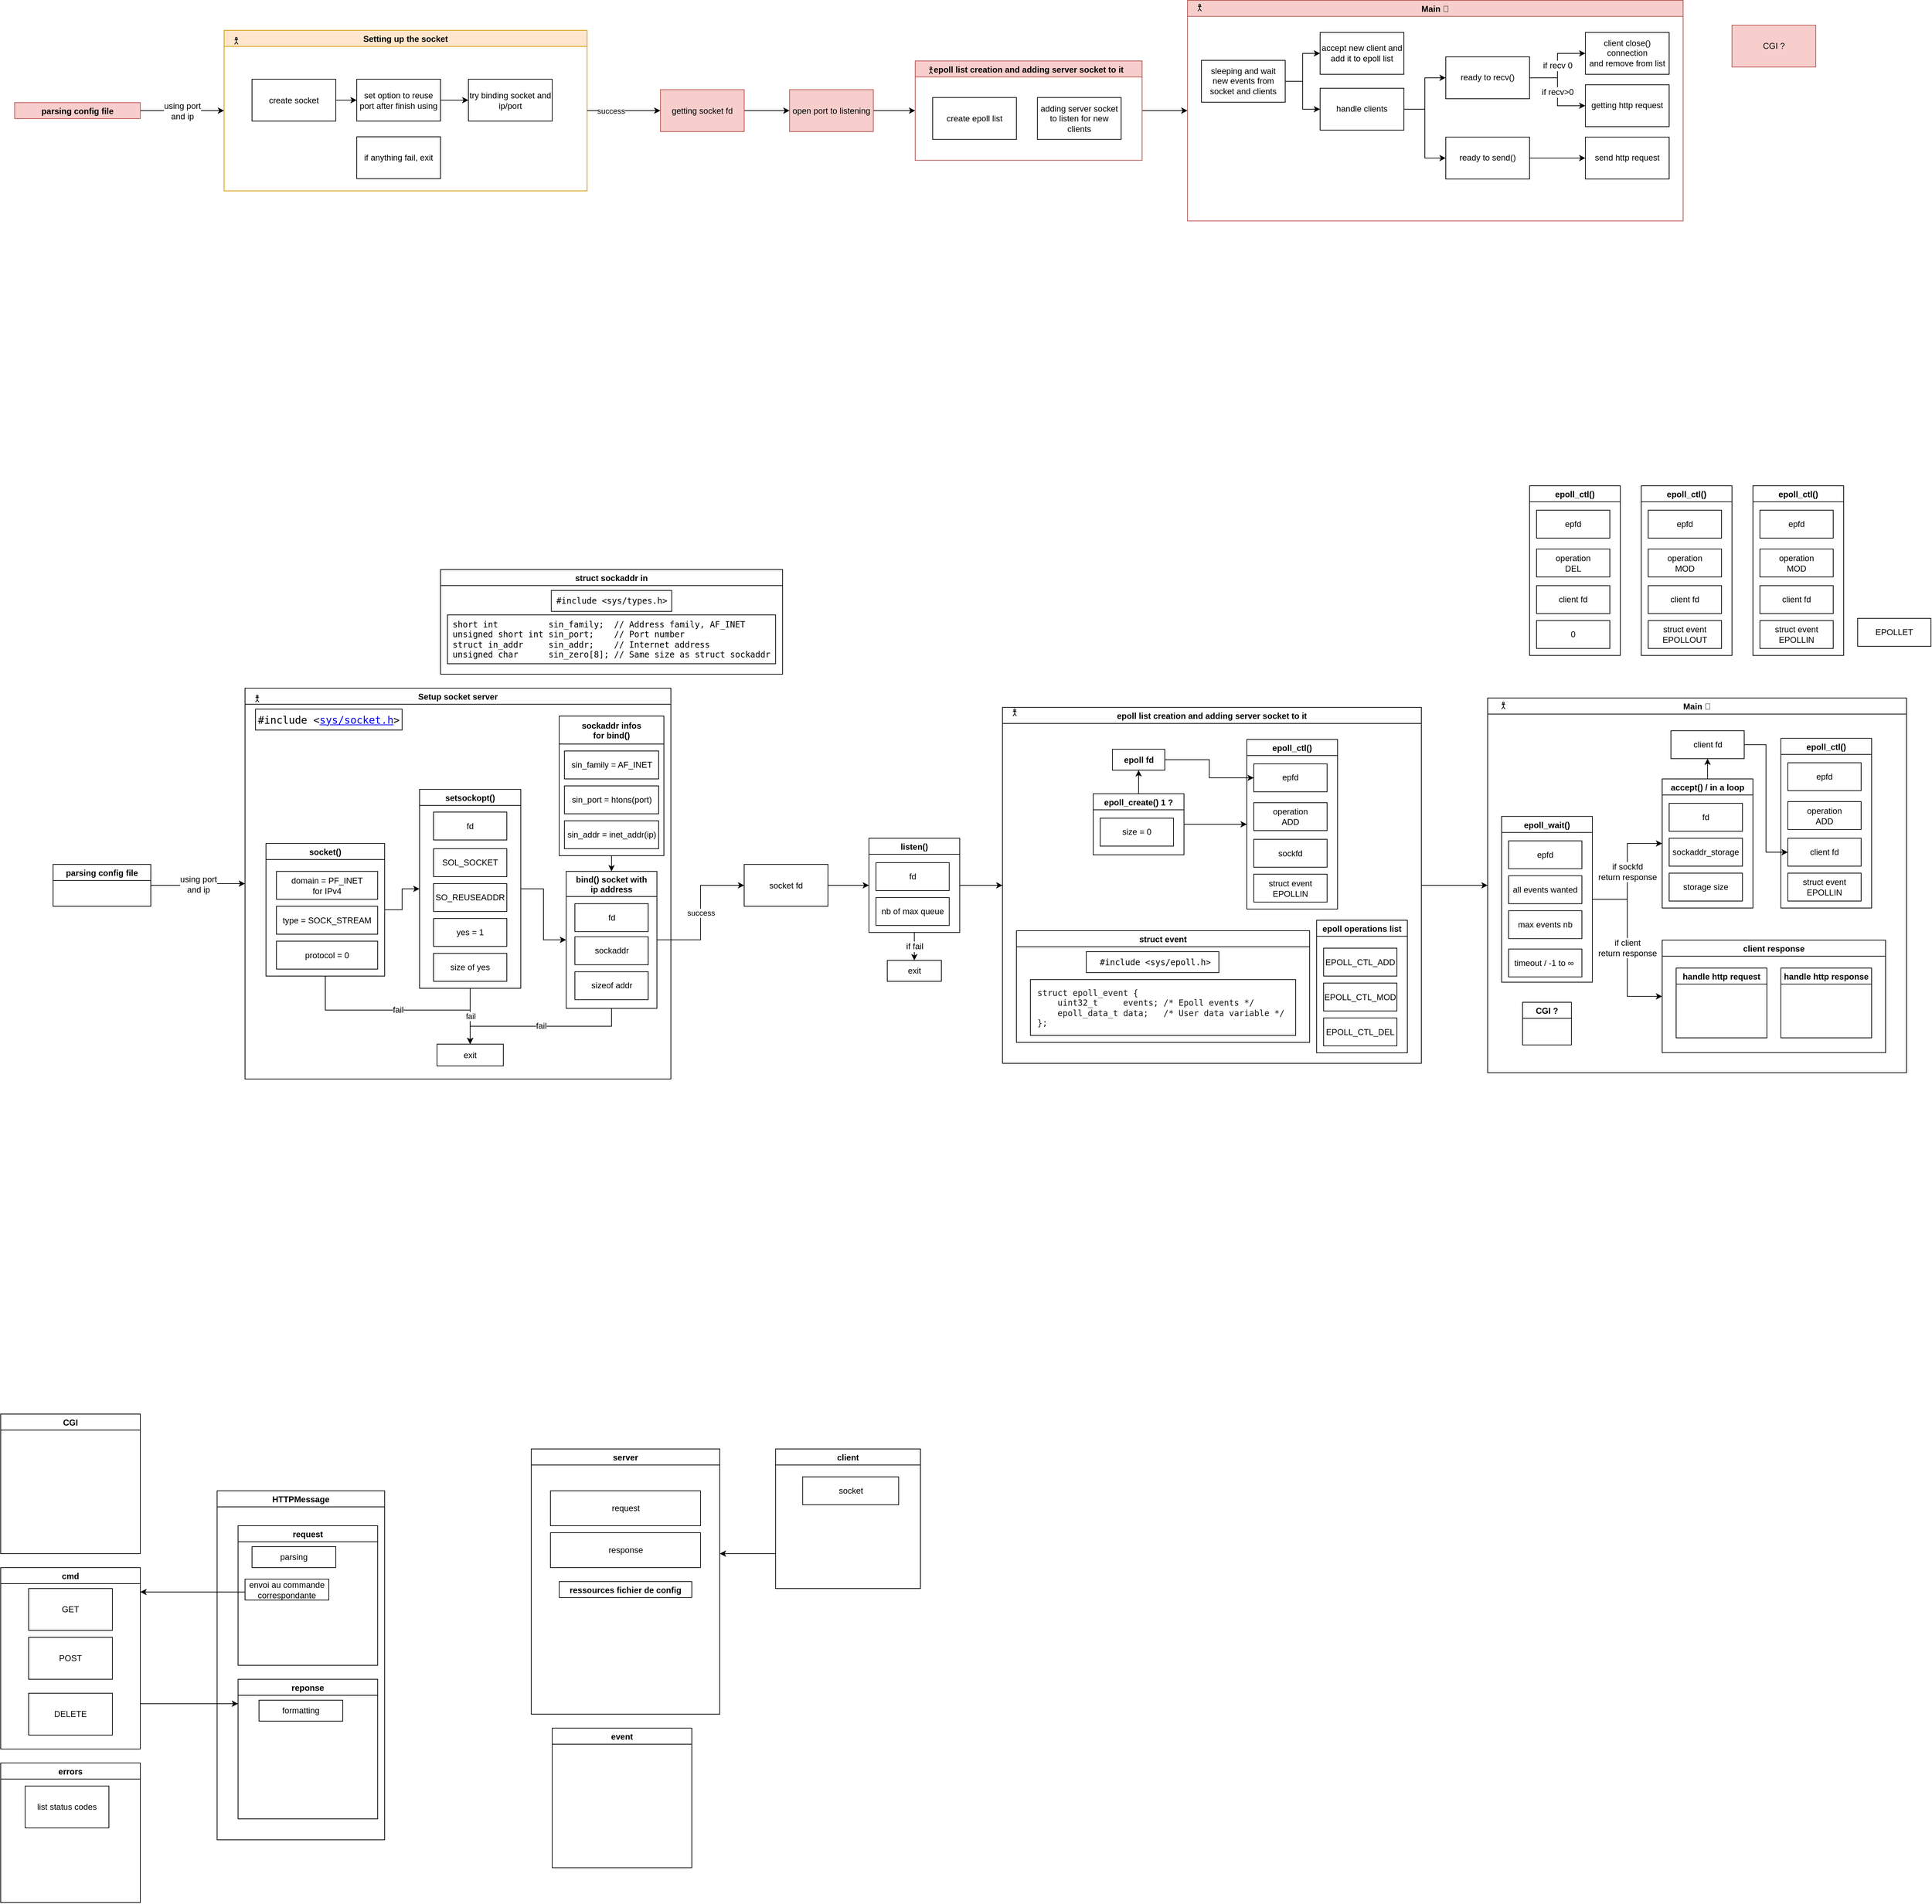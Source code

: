 <mxfile version="18.0.2" type="device"><diagram id="STx37Zjw8qyAzk-qV_vX" name="Page-1"><mxGraphModel dx="2912" dy="3346" grid="1" gridSize="10" guides="1" tooltips="1" connect="1" arrows="1" fold="1" page="1" pageScale="1" pageWidth="850" pageHeight="1100" math="0" shadow="0"><root><mxCell id="0"/><mxCell id="1" parent="0"/><mxCell id="xPyJkipvN4jEaGFvWJgq-1" value="server" style="swimlane;" parent="1" vertex="1"><mxGeometry y="-20" width="270" height="380" as="geometry"/></mxCell><mxCell id="xPyJkipvN4jEaGFvWJgq-4" value="request" style="rounded=0;whiteSpace=wrap;html=1;" parent="xPyJkipvN4jEaGFvWJgq-1" vertex="1"><mxGeometry x="27.5" y="60" width="215" height="50" as="geometry"/></mxCell><mxCell id="xPyJkipvN4jEaGFvWJgq-5" value="response" style="rounded=0;whiteSpace=wrap;html=1;" parent="xPyJkipvN4jEaGFvWJgq-1" vertex="1"><mxGeometry x="27.5" y="120" width="215" height="50" as="geometry"/></mxCell><mxCell id="xPyJkipvN4jEaGFvWJgq-18" value="ressources fichier de config" style="swimlane;" parent="xPyJkipvN4jEaGFvWJgq-1" vertex="1" collapsed="1"><mxGeometry x="40" y="190" width="190" height="23" as="geometry"><mxRectangle x="-230" y="640" width="200" height="200" as="alternateBounds"/></mxGeometry></mxCell><mxCell id="xPyJkipvN4jEaGFvWJgq-6" value="CGI" style="swimlane;" parent="1" vertex="1"><mxGeometry x="-760" y="-70" width="200" height="200" as="geometry"/></mxCell><mxCell id="xPyJkipvN4jEaGFvWJgq-7" value="event" style="swimlane;" parent="1" vertex="1"><mxGeometry x="30" y="380" width="200" height="200" as="geometry"/></mxCell><mxCell id="yT_IgsEZRaOhdsvqNlw--4" style="edgeStyle=orthogonalEdgeStyle;rounded=0;orthogonalLoop=1;jettySize=auto;html=1;exitX=0;exitY=0.75;exitDx=0;exitDy=0;" parent="1" source="xPyJkipvN4jEaGFvWJgq-8" edge="1"><mxGeometry relative="1" as="geometry"><mxPoint x="270" y="130" as="targetPoint"/></mxGeometry></mxCell><mxCell id="xPyJkipvN4jEaGFvWJgq-8" value="client" style="swimlane;" parent="1" vertex="1"><mxGeometry x="350" y="-20" width="207.5" height="200" as="geometry"/></mxCell><mxCell id="xPyJkipvN4jEaGFvWJgq-2" value="socket" style="rounded=0;whiteSpace=wrap;html=1;" parent="xPyJkipvN4jEaGFvWJgq-8" vertex="1"><mxGeometry x="38.75" y="40" width="137.5" height="40" as="geometry"/></mxCell><mxCell id="xPyJkipvN4jEaGFvWJgq-9" value="errors" style="swimlane;" parent="1" vertex="1"><mxGeometry x="-760" y="430" width="200" height="200" as="geometry"/></mxCell><mxCell id="xPyJkipvN4jEaGFvWJgq-30" value="list status codes" style="rounded=0;whiteSpace=wrap;html=1;" parent="xPyJkipvN4jEaGFvWJgq-9" vertex="1"><mxGeometry x="35" y="33" width="120" height="60" as="geometry"/></mxCell><mxCell id="yT_IgsEZRaOhdsvqNlw--6" style="edgeStyle=orthogonalEdgeStyle;rounded=0;orthogonalLoop=1;jettySize=auto;html=1;exitX=1;exitY=0.75;exitDx=0;exitDy=0;" parent="1" source="xPyJkipvN4jEaGFvWJgq-10" edge="1"><mxGeometry relative="1" as="geometry"><mxPoint x="-420" y="345" as="targetPoint"/></mxGeometry></mxCell><mxCell id="xPyJkipvN4jEaGFvWJgq-10" value="cmd" style="swimlane;" parent="1" vertex="1"><mxGeometry x="-760" y="150" width="200" height="260" as="geometry"/></mxCell><mxCell id="xPyJkipvN4jEaGFvWJgq-11" value="GET" style="rounded=0;whiteSpace=wrap;html=1;" parent="xPyJkipvN4jEaGFvWJgq-10" vertex="1"><mxGeometry x="40" y="30" width="120" height="60" as="geometry"/></mxCell><mxCell id="xPyJkipvN4jEaGFvWJgq-12" value="POST" style="rounded=0;whiteSpace=wrap;html=1;" parent="xPyJkipvN4jEaGFvWJgq-10" vertex="1"><mxGeometry x="40" y="100" width="120" height="60" as="geometry"/></mxCell><mxCell id="xPyJkipvN4jEaGFvWJgq-13" value="DELETE" style="rounded=0;whiteSpace=wrap;html=1;" parent="xPyJkipvN4jEaGFvWJgq-10" vertex="1"><mxGeometry x="40" y="180" width="120" height="60" as="geometry"/></mxCell><mxCell id="xPyJkipvN4jEaGFvWJgq-14" value="request" style="swimlane;" parent="1" vertex="1"><mxGeometry x="-420" y="90" width="200" height="200" as="geometry"><mxRectangle x="-390" y="160" width="80" height="23" as="alternateBounds"/></mxGeometry></mxCell><mxCell id="xPyJkipvN4jEaGFvWJgq-19" value="parsing" style="rounded=0;whiteSpace=wrap;html=1;" parent="xPyJkipvN4jEaGFvWJgq-14" vertex="1"><mxGeometry x="20" y="30" width="120" height="30" as="geometry"/></mxCell><mxCell id="xPyJkipvN4jEaGFvWJgq-20" value="reponse" style="swimlane;" parent="1" vertex="1"><mxGeometry x="-420" y="310" width="200" height="200" as="geometry"/></mxCell><mxCell id="xPyJkipvN4jEaGFvWJgq-21" value="formatting" style="rounded=0;whiteSpace=wrap;html=1;" parent="xPyJkipvN4jEaGFvWJgq-20" vertex="1"><mxGeometry x="30" y="30" width="120" height="30" as="geometry"/></mxCell><mxCell id="yT_IgsEZRaOhdsvqNlw--3" value="HTTPMessage" style="swimlane;" parent="1" vertex="1"><mxGeometry x="-450" y="40" width="240" height="500" as="geometry"/></mxCell><mxCell id="yT_IgsEZRaOhdsvqNlw--1" value="envoi au commande correspondante" style="rounded=0;whiteSpace=wrap;html=1;" parent="yT_IgsEZRaOhdsvqNlw--3" vertex="1"><mxGeometry x="40" y="126.5" width="120" height="30" as="geometry"/></mxCell><mxCell id="yT_IgsEZRaOhdsvqNlw--5" style="edgeStyle=orthogonalEdgeStyle;rounded=0;orthogonalLoop=1;jettySize=auto;html=1;exitX=0;exitY=0.5;exitDx=0;exitDy=0;" parent="1" source="yT_IgsEZRaOhdsvqNlw--1" edge="1"><mxGeometry relative="1" as="geometry"><mxPoint x="-560" y="185" as="targetPoint"/><Array as="points"><mxPoint x="-520" y="185"/><mxPoint x="-520" y="185"/></Array></mxGeometry></mxCell><mxCell id="IRyMb6q3slqYh_8cqwGk-64" value="Setup socket server" style="swimlane;fontFamily=Helvetica;fontColor=#030303;startSize=23;" parent="1" vertex="1"><mxGeometry x="-410" y="-1110" width="610" height="560" as="geometry"/></mxCell><mxCell id="IRyMb6q3slqYh_8cqwGk-79" value="&lt;p style=&quot;line-height: 0;&quot;&gt;&lt;br&gt;&lt;/p&gt;" style="shape=umlActor;verticalLabelPosition=bottom;verticalAlign=top;html=1;outlineConnect=0;" parent="IRyMb6q3slqYh_8cqwGk-64" vertex="1"><mxGeometry x="15" y="10" width="5" height="10" as="geometry"/></mxCell><mxCell id="IRyMb6q3slqYh_8cqwGk-94" value="&lt;span style=&quot;color: rgb(0, 0, 0); font-family: monospace; font-size: 14.667px; font-style: normal; font-variant-ligatures: normal; font-variant-caps: normal; font-weight: 400; letter-spacing: normal; orphans: 2; text-align: start; text-indent: 0px; text-transform: none; widows: 2; word-spacing: 0px; -webkit-text-stroke-width: 0px; background-color: rgb(255, 255, 255); text-decoration-thickness: initial; text-decoration-style: initial; text-decoration-color: initial; float: none; display: inline !important;&quot;&gt;#include &amp;lt;&lt;/span&gt;&lt;a style=&quot;color: rgb(0, 0, 255); font-family: monospace; font-size: 14.667px; font-style: normal; font-variant-ligatures: normal; font-variant-caps: normal; font-weight: 400; letter-spacing: normal; orphans: 2; text-align: start; text-indent: 0px; text-transform: none; widows: 2; word-spacing: 0px; -webkit-text-stroke-width: 0px; background-color: rgb(255, 255, 255);&quot; href=&quot;https://pubs.opengroup.org/onlinepubs/009604499/basedefs/sys/socket.h.html&quot;&gt;sys/socket.h&lt;/a&gt;&lt;span style=&quot;color: rgb(0, 0, 0); font-family: monospace; font-size: 14.667px; font-style: normal; font-variant-ligatures: normal; font-variant-caps: normal; font-weight: 400; letter-spacing: normal; orphans: 2; text-align: start; text-indent: 0px; text-transform: none; widows: 2; word-spacing: 0px; -webkit-text-stroke-width: 0px; background-color: rgb(255, 255, 255); text-decoration-thickness: initial; text-decoration-style: initial; text-decoration-color: initial; float: none; display: inline !important;&quot;&gt;&amp;gt;&lt;/span&gt;&lt;br style=&quot;color: rgb(0, 0, 0); font-family: monospace; font-size: 14.667px; font-style: normal; font-variant-ligatures: normal; font-variant-caps: normal; font-weight: 400; letter-spacing: normal; orphans: 2; text-align: start; text-indent: 0px; text-transform: none; widows: 2; word-spacing: 0px; -webkit-text-stroke-width: 0px; background-color: rgb(255, 255, 255); text-decoration-thickness: initial; text-decoration-style: initial; text-decoration-color: initial;&quot;&gt;" style="rounded=0;whiteSpace=wrap;html=1;fontFamily=Helvetica;fontColor=#030303;" parent="IRyMb6q3slqYh_8cqwGk-64" vertex="1"><mxGeometry x="15" y="30" width="210" height="30" as="geometry"/></mxCell><mxCell id="hC51WTXyeGoob7mW-fna-15" style="edgeStyle=orthogonalEdgeStyle;rounded=0;orthogonalLoop=1;jettySize=auto;html=1;entryX=0;entryY=0.5;entryDx=0;entryDy=0;" edge="1" parent="IRyMb6q3slqYh_8cqwGk-64" source="IRyMb6q3slqYh_8cqwGk-101" target="IRyMb6q3slqYh_8cqwGk-99"><mxGeometry relative="1" as="geometry"/></mxCell><mxCell id="IRyMb6q3slqYh_8cqwGk-101" value="setsockopt()" style="swimlane;fontFamily=Helvetica;fontColor=#030303;startSize=23;" parent="IRyMb6q3slqYh_8cqwGk-64" vertex="1"><mxGeometry x="250" y="145" width="145" height="285" as="geometry"><mxRectangle x="475" y="165" width="100" height="23" as="alternateBounds"/></mxGeometry></mxCell><mxCell id="IRyMb6q3slqYh_8cqwGk-118" value="fd" style="rounded=0;whiteSpace=wrap;html=1;" parent="IRyMb6q3slqYh_8cqwGk-101" vertex="1"><mxGeometry x="20" y="32.5" width="105" height="40" as="geometry"/></mxCell><mxCell id="IRyMb6q3slqYh_8cqwGk-120" value="&lt;span style=&quot;font-family: verdana, helvetica, arial, sans-serif; text-align: start; background-color: rgb(255, 255, 255);&quot;&gt;&lt;font color=&quot;#030303&quot; style=&quot;font-size: 12px;&quot;&gt;SOL_SOCKET&lt;/font&gt;&lt;/span&gt;" style="rounded=0;whiteSpace=wrap;html=1;" parent="IRyMb6q3slqYh_8cqwGk-101" vertex="1"><mxGeometry x="20" y="85" width="105" height="40" as="geometry"/></mxCell><mxCell id="IRyMb6q3slqYh_8cqwGk-121" value="&lt;span style=&quot;font-family: verdana, helvetica, arial, sans-serif; text-align: start; background-color: rgb(255, 255, 255);&quot;&gt;&lt;font color=&quot;#030303&quot; style=&quot;font-size: 12px;&quot;&gt;SO_REUSEADDR&lt;/font&gt;&lt;/span&gt;" style="rounded=0;whiteSpace=wrap;html=1;" parent="IRyMb6q3slqYh_8cqwGk-101" vertex="1"><mxGeometry x="20" y="135" width="105" height="40" as="geometry"/></mxCell><mxCell id="IRyMb6q3slqYh_8cqwGk-122" value="&lt;span style=&quot;font-family: verdana, helvetica, arial, sans-serif; text-align: start; background-color: rgb(255, 255, 255);&quot;&gt;&lt;font color=&quot;#030303&quot; style=&quot;font-size: 12px;&quot;&gt;yes = 1&lt;/font&gt;&lt;/span&gt;" style="rounded=0;whiteSpace=wrap;html=1;" parent="IRyMb6q3slqYh_8cqwGk-101" vertex="1"><mxGeometry x="20" y="185" width="105" height="40" as="geometry"/></mxCell><mxCell id="IRyMb6q3slqYh_8cqwGk-123" value="&lt;span style=&quot;font-family: verdana, helvetica, arial, sans-serif; text-align: start; background-color: rgb(255, 255, 255);&quot;&gt;&lt;font color=&quot;#030303&quot; style=&quot;font-size: 12px;&quot;&gt;size of yes&lt;/font&gt;&lt;/span&gt;" style="rounded=0;whiteSpace=wrap;html=1;" parent="IRyMb6q3slqYh_8cqwGk-101" vertex="1"><mxGeometry x="20" y="235" width="105" height="40" as="geometry"/></mxCell><mxCell id="IRyMb6q3slqYh_8cqwGk-99" value="bind() socket with&#10;ip address" style="swimlane;fontFamily=Helvetica;fontColor=#030303;startSize=36;" parent="IRyMb6q3slqYh_8cqwGk-64" vertex="1"><mxGeometry x="460" y="262.5" width="130" height="196.25" as="geometry"/></mxCell><mxCell id="IRyMb6q3slqYh_8cqwGk-124" value="fd" style="rounded=0;whiteSpace=wrap;html=1;" parent="IRyMb6q3slqYh_8cqwGk-99" vertex="1"><mxGeometry x="12.5" y="46.25" width="105" height="40" as="geometry"/></mxCell><mxCell id="IRyMb6q3slqYh_8cqwGk-126" value="sizeof addr" style="rounded=0;whiteSpace=wrap;html=1;" parent="IRyMb6q3slqYh_8cqwGk-99" vertex="1"><mxGeometry x="12.5" y="143.75" width="105" height="40" as="geometry"/></mxCell><mxCell id="IRyMb6q3slqYh_8cqwGk-125" value="sockaddr" style="rounded=0;whiteSpace=wrap;html=1;" parent="IRyMb6q3slqYh_8cqwGk-99" vertex="1"><mxGeometry x="12.5" y="93.75" width="105" height="40" as="geometry"/></mxCell><mxCell id="IRyMb6q3slqYh_8cqwGk-136" value="fail" style="edgeStyle=orthogonalEdgeStyle;rounded=0;orthogonalLoop=1;jettySize=auto;html=1;fontFamily=Helvetica;fontSize=12;fontColor=#030303;endArrow=classic;endFill=1;exitX=0.5;exitY=1;exitDx=0;exitDy=0;entryX=0.5;entryY=0;entryDx=0;entryDy=0;" parent="IRyMb6q3slqYh_8cqwGk-64" source="IRyMb6q3slqYh_8cqwGk-99" target="hC51WTXyeGoob7mW-fna-294" edge="1"><mxGeometry relative="1" as="geometry"><mxPoint x="525" y="536.25" as="targetPoint"/></mxGeometry></mxCell><mxCell id="hC51WTXyeGoob7mW-fna-3" style="edgeStyle=orthogonalEdgeStyle;rounded=0;orthogonalLoop=1;jettySize=auto;html=1;entryX=0;entryY=0.5;entryDx=0;entryDy=0;" edge="1" parent="IRyMb6q3slqYh_8cqwGk-64" source="IRyMb6q3slqYh_8cqwGk-81" target="IRyMb6q3slqYh_8cqwGk-101"><mxGeometry relative="1" as="geometry"/></mxCell><mxCell id="hC51WTXyeGoob7mW-fna-295" value="fail" style="edgeStyle=orthogonalEdgeStyle;rounded=0;orthogonalLoop=1;jettySize=auto;html=1;entryX=0.5;entryY=0;entryDx=0;entryDy=0;fontSize=12;fontColor=#000000;exitX=0.5;exitY=1;exitDx=0;exitDy=0;" edge="1" parent="IRyMb6q3slqYh_8cqwGk-64" source="IRyMb6q3slqYh_8cqwGk-81" target="hC51WTXyeGoob7mW-fna-294"><mxGeometry relative="1" as="geometry"/></mxCell><mxCell id="IRyMb6q3slqYh_8cqwGk-81" value="socket()" style="swimlane;fontFamily=Helvetica;fontColor=#030303;" parent="IRyMb6q3slqYh_8cqwGk-64" vertex="1"><mxGeometry x="30" y="222.5" width="170" height="190" as="geometry"/></mxCell><mxCell id="IRyMb6q3slqYh_8cqwGk-83" style="edgeStyle=orthogonalEdgeStyle;rounded=0;orthogonalLoop=1;jettySize=auto;html=1;exitX=0.5;exitY=1;exitDx=0;exitDy=0;fontFamily=Helvetica;fontColor=#030303;endArrow=classic;endFill=1;" parent="IRyMb6q3slqYh_8cqwGk-81" edge="1"><mxGeometry relative="1" as="geometry"><mxPoint x="75" y="70" as="sourcePoint"/><mxPoint x="75" y="70" as="targetPoint"/></mxGeometry></mxCell><mxCell id="IRyMb6q3slqYh_8cqwGk-84" value="domain = PF_INET&lt;br&gt;for IPv4" style="rounded=0;whiteSpace=wrap;html=1;" parent="IRyMb6q3slqYh_8cqwGk-81" vertex="1"><mxGeometry x="15" y="40" width="145" height="40" as="geometry"/></mxCell><mxCell id="IRyMb6q3slqYh_8cqwGk-85" value="type = SOCK_STREAM" style="rounded=0;whiteSpace=wrap;html=1;" parent="IRyMb6q3slqYh_8cqwGk-81" vertex="1"><mxGeometry x="15" y="90" width="145" height="40" as="geometry"/></mxCell><mxCell id="IRyMb6q3slqYh_8cqwGk-87" value="protocol = 0" style="rounded=0;whiteSpace=wrap;html=1;" parent="IRyMb6q3slqYh_8cqwGk-81" vertex="1"><mxGeometry x="15" y="140" width="145" height="40" as="geometry"/></mxCell><mxCell id="hC51WTXyeGoob7mW-fna-17" value="fail" style="edgeStyle=orthogonalEdgeStyle;rounded=0;orthogonalLoop=1;jettySize=auto;html=1;exitX=0.5;exitY=1;exitDx=0;exitDy=0;entryX=0.5;entryY=0;entryDx=0;entryDy=0;" edge="1" parent="IRyMb6q3slqYh_8cqwGk-64" source="IRyMb6q3slqYh_8cqwGk-101" target="hC51WTXyeGoob7mW-fna-294"><mxGeometry relative="1" as="geometry"><mxPoint x="315" y="435" as="sourcePoint"/><mxPoint x="315.018" y="455" as="targetPoint"/></mxGeometry></mxCell><mxCell id="hC51WTXyeGoob7mW-fna-293" style="edgeStyle=orthogonalEdgeStyle;rounded=0;orthogonalLoop=1;jettySize=auto;html=1;entryX=0.5;entryY=0;entryDx=0;entryDy=0;fontSize=12;fontColor=#000000;" edge="1" parent="IRyMb6q3slqYh_8cqwGk-64" source="IRyMb6q3slqYh_8cqwGk-2" target="IRyMb6q3slqYh_8cqwGk-99"><mxGeometry relative="1" as="geometry"/></mxCell><mxCell id="IRyMb6q3slqYh_8cqwGk-2" value="sockaddr infos&#10;for bind()" style="swimlane;startSize=40;" parent="IRyMb6q3slqYh_8cqwGk-64" vertex="1"><mxGeometry x="450" y="40" width="150" height="200" as="geometry"><mxRectangle x="-640" y="-900" width="180" height="23" as="alternateBounds"/></mxGeometry></mxCell><mxCell id="hC51WTXyeGoob7mW-fna-285" value="sin_family = AF_INET" style="rounded=0;whiteSpace=wrap;html=1;" vertex="1" parent="IRyMb6q3slqYh_8cqwGk-2"><mxGeometry x="7.5" y="50" width="135" height="40" as="geometry"/></mxCell><mxCell id="hC51WTXyeGoob7mW-fna-287" value="sin_addr = inet_addr(ip)" style="rounded=0;whiteSpace=wrap;html=1;" vertex="1" parent="IRyMb6q3slqYh_8cqwGk-2"><mxGeometry x="7.5" y="150" width="135" height="40" as="geometry"/></mxCell><mxCell id="hC51WTXyeGoob7mW-fna-286" value="sin_port = htons(port)" style="rounded=0;whiteSpace=wrap;html=1;" vertex="1" parent="IRyMb6q3slqYh_8cqwGk-2"><mxGeometry x="7.5" y="100" width="135" height="40" as="geometry"/></mxCell><mxCell id="hC51WTXyeGoob7mW-fna-294" value="&lt;span style=&quot;font-weight: normal;&quot;&gt;exit&lt;/span&gt;" style="whiteSpace=wrap;html=1;fontColor=#030303;fontStyle=1;startSize=23;" vertex="1" parent="IRyMb6q3slqYh_8cqwGk-64"><mxGeometry x="275" y="510" width="95" height="31.25" as="geometry"/></mxCell><mxCell id="IRyMb6q3slqYh_8cqwGk-141" value="struct sockaddr in" style="swimlane;fontFamily=Helvetica;fontSize=12;fontColor=#030303;startSize=23;" parent="1" vertex="1"><mxGeometry x="-130" y="-1280" width="490" height="150" as="geometry"/></mxCell><mxCell id="IRyMb6q3slqYh_8cqwGk-144" value="&lt;pre style=&quot;text-align: start; overflow-wrap: break-word;&quot;&gt;&lt;font color=&quot;#000000&quot;&gt;short int          sin_family;  // Address family, AF_INET&lt;br/&gt;unsigned short int sin_port;    // Port number&lt;br/&gt;struct in_addr     sin_addr;    // Internet address&lt;br/&gt;unsigned char      sin_zero[8]; // Same size as struct sockaddr&lt;br&gt;&lt;/font&gt;&lt;/pre&gt;" style="rounded=0;whiteSpace=wrap;html=1;fontFamily=Helvetica;fontSize=12;fontColor=#030303;" parent="IRyMb6q3slqYh_8cqwGk-141" vertex="1"><mxGeometry x="10" y="65" width="470" height="70" as="geometry"/></mxCell><mxCell id="IRyMb6q3slqYh_8cqwGk-145" value="&lt;pre style=&quot;text-align: start;&quot;&gt;&lt;pre style=&quot;margin-top: 0px; margin-bottom: calc(var(--s-prose-spacing) + 0.4em); padding: var(--su12); border: 0px; font-variant-numeric: inherit; font-variant-east-asian: inherit; font-stretch: inherit; line-height: var(--lh-md); font-family: var(--ff-mono); font-size: var(--fs-body1); vertical-align: baseline; box-sizing: inherit; width: auto; max-height: 600px; overflow: auto; background-color: var(--highlight-bg); border-radius: var(--br-md); overflow-wrap: normal;&quot; class=&quot;lang-c s-code-block&quot;&gt;&lt;code style=&quot;margin: 0px; padding: 0px; border: 0px; font-style: inherit; font-variant: inherit; font-weight: inherit; font-stretch: inherit; line-height: inherit; font-family: inherit; font-size: var(--fs-body1); vertical-align: baseline; box-sizing: inherit; background-color: transparent;&quot; class=&quot;hljs language-c&quot;&gt;&lt;span style=&quot;margin: 0px; padding: 0px; border: 0px; font-style: inherit; font-variant: inherit; font-weight: inherit; font-stretch: inherit; line-height: inherit; font-family: inherit; vertical-align: baseline; box-sizing: inherit;&quot; class=&quot;hljs-meta&quot;&gt;&lt;font style=&quot;font-size: 12px;&quot; color=&quot;#000000&quot;&gt;#&lt;span style=&quot;margin: 0px; padding: 0px; border: 0px; font-style: inherit; font-variant: inherit; font-weight: inherit; font-stretch: inherit; line-height: inherit; font-family: inherit; vertical-align: baseline; box-sizing: inherit;&quot; class=&quot;hljs-keyword&quot;&gt;include&lt;/span&gt; &lt;span style=&quot;margin: 0px; padding: 0px; border: 0px; font-style: inherit; font-variant: inherit; font-weight: inherit; font-stretch: inherit; line-height: inherit; font-family: inherit; vertical-align: baseline; box-sizing: inherit;&quot; class=&quot;hljs-string&quot;&gt;&amp;lt;sys/types.h&amp;gt;&lt;/span&gt;&lt;/font&gt;&lt;/span&gt;&lt;/code&gt;&lt;/pre&gt;&lt;/pre&gt;" style="rounded=0;whiteSpace=wrap;html=1;fontFamily=Helvetica;fontColor=#030303;" parent="IRyMb6q3slqYh_8cqwGk-141" vertex="1"><mxGeometry x="158.75" y="30" width="172.5" height="30" as="geometry"/></mxCell><mxCell id="IRyMb6q3slqYh_8cqwGk-150" value="Main 🔁" style="swimlane;fontFamily=Helvetica;fontSize=12;fontColor=#000000;startSize=23;" parent="1" vertex="1"><mxGeometry x="1370" y="-1095.93" width="600" height="536.87" as="geometry"/></mxCell><mxCell id="hC51WTXyeGoob7mW-fna-87" style="edgeStyle=orthogonalEdgeStyle;rounded=0;orthogonalLoop=1;jettySize=auto;html=1;fontSize=12;fontColor=#000000;" edge="1" parent="IRyMb6q3slqYh_8cqwGk-150" source="IRyMb6q3slqYh_8cqwGk-157" target="hC51WTXyeGoob7mW-fna-86"><mxGeometry relative="1" as="geometry"/></mxCell><mxCell id="IRyMb6q3slqYh_8cqwGk-157" value="accept() / in a loop" style="swimlane;fontFamily=Helvetica;fontSize=12;fontColor=#000000;" parent="IRyMb6q3slqYh_8cqwGk-150" vertex="1"><mxGeometry x="250" y="115.93" width="130" height="185" as="geometry"/></mxCell><mxCell id="IRyMb6q3slqYh_8cqwGk-158" value="fd" style="rounded=0;whiteSpace=wrap;html=1;" parent="IRyMb6q3slqYh_8cqwGk-157" vertex="1"><mxGeometry x="10" y="35" width="105" height="40" as="geometry"/></mxCell><mxCell id="IRyMb6q3slqYh_8cqwGk-160" value="storage size" style="rounded=0;whiteSpace=wrap;html=1;" parent="IRyMb6q3slqYh_8cqwGk-157" vertex="1"><mxGeometry x="10" y="135" width="105" height="40" as="geometry"/></mxCell><mxCell id="IRyMb6q3slqYh_8cqwGk-159" value="sockaddr_storage" style="rounded=0;whiteSpace=wrap;html=1;" parent="IRyMb6q3slqYh_8cqwGk-157" vertex="1"><mxGeometry x="10" y="85" width="105" height="40" as="geometry"/></mxCell><mxCell id="hC51WTXyeGoob7mW-fna-80" value="if sockfd&lt;br&gt;return response" style="edgeStyle=orthogonalEdgeStyle;rounded=0;orthogonalLoop=1;jettySize=auto;html=1;entryX=0;entryY=0.5;entryDx=0;entryDy=0;fontSize=12;fontColor=#000000;" edge="1" parent="IRyMb6q3slqYh_8cqwGk-150" source="hC51WTXyeGoob7mW-fna-71" target="IRyMb6q3slqYh_8cqwGk-157"><mxGeometry relative="1" as="geometry"/></mxCell><mxCell id="hC51WTXyeGoob7mW-fna-105" value="if client&lt;br&gt;return response" style="edgeStyle=orthogonalEdgeStyle;rounded=0;orthogonalLoop=1;jettySize=auto;html=1;entryX=0;entryY=0.5;entryDx=0;entryDy=0;fontSize=12;fontColor=#000000;" edge="1" parent="IRyMb6q3slqYh_8cqwGk-150" source="hC51WTXyeGoob7mW-fna-71" target="hC51WTXyeGoob7mW-fna-76"><mxGeometry relative="1" as="geometry"/></mxCell><mxCell id="hC51WTXyeGoob7mW-fna-71" value="epoll_wait()" style="swimlane;fontFamily=Helvetica;fontSize=12;fontColor=#000000;" vertex="1" parent="IRyMb6q3slqYh_8cqwGk-150"><mxGeometry x="20" y="169.69" width="130" height="237.5" as="geometry"/></mxCell><mxCell id="hC51WTXyeGoob7mW-fna-72" value="epfd" style="rounded=0;whiteSpace=wrap;html=1;" vertex="1" parent="hC51WTXyeGoob7mW-fna-71"><mxGeometry x="10" y="35" width="105" height="40" as="geometry"/></mxCell><mxCell id="hC51WTXyeGoob7mW-fna-73" value="max events nb" style="rounded=0;whiteSpace=wrap;html=1;" vertex="1" parent="hC51WTXyeGoob7mW-fna-71"><mxGeometry x="10" y="135" width="105" height="40" as="geometry"/></mxCell><mxCell id="hC51WTXyeGoob7mW-fna-74" value="all events wanted" style="rounded=0;whiteSpace=wrap;html=1;" vertex="1" parent="hC51WTXyeGoob7mW-fna-71"><mxGeometry x="10" y="85" width="105" height="40" as="geometry"/></mxCell><mxCell id="hC51WTXyeGoob7mW-fna-75" value="timeout / -1 to ∞&amp;nbsp;" style="rounded=0;whiteSpace=wrap;html=1;" vertex="1" parent="hC51WTXyeGoob7mW-fna-71"><mxGeometry x="10" y="190" width="105" height="40" as="geometry"/></mxCell><mxCell id="hC51WTXyeGoob7mW-fna-76" value="client response" style="swimlane;fontFamily=Helvetica;fontSize=12;fontColor=#000000;" vertex="1" parent="IRyMb6q3slqYh_8cqwGk-150"><mxGeometry x="250" y="346.87" width="320" height="161.25" as="geometry"/></mxCell><mxCell id="hC51WTXyeGoob7mW-fna-19" value="handle http request" style="swimlane;fontFamily=Helvetica;fontSize=12;fontColor=#000000;" vertex="1" parent="hC51WTXyeGoob7mW-fna-76"><mxGeometry x="20" y="40" width="130" height="100" as="geometry"><mxRectangle x="20" y="40" width="140" height="23" as="alternateBounds"/></mxGeometry></mxCell><mxCell id="hC51WTXyeGoob7mW-fna-23" value="handle http response" style="swimlane;fontFamily=Helvetica;fontSize=12;fontColor=#000000;" vertex="1" parent="hC51WTXyeGoob7mW-fna-76"><mxGeometry x="170" y="40" width="130" height="100" as="geometry"/></mxCell><mxCell id="hC51WTXyeGoob7mW-fna-78" value="CGI ?" style="swimlane;fontFamily=Helvetica;fontSize=12;fontColor=#000000;" vertex="1" parent="IRyMb6q3slqYh_8cqwGk-150"><mxGeometry x="50" y="435.87" width="70" height="61.25" as="geometry"><mxRectangle x="50" y="358.75" width="60" height="23" as="alternateBounds"/></mxGeometry></mxCell><mxCell id="hC51WTXyeGoob7mW-fna-81" value="epoll_ctl()" style="swimlane;fontFamily=Helvetica;fontSize=12;fontColor=#000000;startSize=23;" vertex="1" parent="IRyMb6q3slqYh_8cqwGk-150"><mxGeometry x="420" y="57.81" width="130" height="243.12" as="geometry"/></mxCell><mxCell id="hC51WTXyeGoob7mW-fna-82" value="epfd" style="rounded=0;whiteSpace=wrap;html=1;" vertex="1" parent="hC51WTXyeGoob7mW-fna-81"><mxGeometry x="10" y="35" width="105" height="40" as="geometry"/></mxCell><mxCell id="hC51WTXyeGoob7mW-fna-83" value="operation&lt;br&gt;ADD" style="rounded=0;whiteSpace=wrap;html=1;" vertex="1" parent="hC51WTXyeGoob7mW-fna-81"><mxGeometry x="10" y="90.62" width="105" height="40" as="geometry"/></mxCell><mxCell id="hC51WTXyeGoob7mW-fna-84" value="client fd" style="rounded=0;whiteSpace=wrap;html=1;" vertex="1" parent="hC51WTXyeGoob7mW-fna-81"><mxGeometry x="10" y="143.12" width="105" height="40" as="geometry"/></mxCell><mxCell id="hC51WTXyeGoob7mW-fna-85" value="struct event&lt;br&gt;EPOLLIN" style="rounded=0;whiteSpace=wrap;html=1;" vertex="1" parent="hC51WTXyeGoob7mW-fna-81"><mxGeometry x="10" y="193.12" width="105" height="40" as="geometry"/></mxCell><mxCell id="hC51WTXyeGoob7mW-fna-88" style="edgeStyle=orthogonalEdgeStyle;rounded=0;orthogonalLoop=1;jettySize=auto;html=1;entryX=0;entryY=0.5;entryDx=0;entryDy=0;fontSize=12;fontColor=#000000;" edge="1" parent="IRyMb6q3slqYh_8cqwGk-150" source="hC51WTXyeGoob7mW-fna-86" target="hC51WTXyeGoob7mW-fna-84"><mxGeometry relative="1" as="geometry"/></mxCell><mxCell id="hC51WTXyeGoob7mW-fna-86" value="client fd" style="rounded=0;whiteSpace=wrap;html=1;" vertex="1" parent="IRyMb6q3slqYh_8cqwGk-150"><mxGeometry x="262.5" y="46.87" width="105" height="40" as="geometry"/></mxCell><mxCell id="hC51WTXyeGoob7mW-fna-289" value="&lt;p style=&quot;line-height: 0;&quot;&gt;&lt;br&gt;&lt;/p&gt;" style="shape=umlActor;verticalLabelPosition=bottom;verticalAlign=top;html=1;outlineConnect=0;" vertex="1" parent="IRyMb6q3slqYh_8cqwGk-150"><mxGeometry x="20" y="5.93" width="5" height="10" as="geometry"/></mxCell><mxCell id="hC51WTXyeGoob7mW-fna-39" style="edgeStyle=orthogonalEdgeStyle;rounded=0;orthogonalLoop=1;jettySize=auto;html=1;entryX=0;entryY=0.5;entryDx=0;entryDy=0;" edge="1" parent="1" source="IRyMb6q3slqYh_8cqwGk-91" target="IRyMb6q3slqYh_8cqwGk-151"><mxGeometry relative="1" as="geometry"/></mxCell><mxCell id="IRyMb6q3slqYh_8cqwGk-91" value="socket fd" style="rounded=0;whiteSpace=wrap;html=1;fontFamily=Helvetica;fontColor=#030303;" parent="1" vertex="1"><mxGeometry x="305" y="-857.5" width="120" height="60" as="geometry"/></mxCell><mxCell id="hC51WTXyeGoob7mW-fna-6" value="success" style="edgeStyle=orthogonalEdgeStyle;rounded=0;orthogonalLoop=1;jettySize=auto;html=1;entryX=0;entryY=0.5;entryDx=0;entryDy=0;" edge="1" parent="1" source="IRyMb6q3slqYh_8cqwGk-99" target="IRyMb6q3slqYh_8cqwGk-91"><mxGeometry relative="1" as="geometry"/></mxCell><mxCell id="hC51WTXyeGoob7mW-fna-40" style="edgeStyle=orthogonalEdgeStyle;rounded=0;orthogonalLoop=1;jettySize=auto;html=1;entryX=0;entryY=0.5;entryDx=0;entryDy=0;" edge="1" parent="1" source="IRyMb6q3slqYh_8cqwGk-151" target="hC51WTXyeGoob7mW-fna-60"><mxGeometry relative="1" as="geometry"/></mxCell><mxCell id="IRyMb6q3slqYh_8cqwGk-151" value="listen()" style="swimlane;fontFamily=Helvetica;fontSize=12;fontColor=#000000;" parent="1" vertex="1"><mxGeometry x="483.75" y="-895" width="130" height="135" as="geometry"/></mxCell><mxCell id="IRyMb6q3slqYh_8cqwGk-152" value="fd" style="rounded=0;whiteSpace=wrap;html=1;" parent="IRyMb6q3slqYh_8cqwGk-151" vertex="1"><mxGeometry x="10" y="35" width="105" height="40" as="geometry"/></mxCell><mxCell id="IRyMb6q3slqYh_8cqwGk-153" value="nb of max queue" style="rounded=0;whiteSpace=wrap;html=1;" parent="IRyMb6q3slqYh_8cqwGk-151" vertex="1"><mxGeometry x="10" y="85" width="105" height="40" as="geometry"/></mxCell><mxCell id="IRyMb6q3slqYh_8cqwGk-156" value="if fail" style="edgeStyle=orthogonalEdgeStyle;rounded=0;orthogonalLoop=1;jettySize=auto;html=1;fontFamily=Helvetica;fontSize=12;fontColor=#000000;endArrow=classic;endFill=1;exitX=0.5;exitY=1;exitDx=0;exitDy=0;" parent="1" source="IRyMb6q3slqYh_8cqwGk-151" target="IRyMb6q3slqYh_8cqwGk-155" edge="1"><mxGeometry relative="1" as="geometry"/></mxCell><mxCell id="IRyMb6q3slqYh_8cqwGk-155" value="exit" style="whiteSpace=wrap;html=1;rounded=0;" parent="1" vertex="1"><mxGeometry x="510" y="-720" width="77.5" height="30" as="geometry"/></mxCell><mxCell id="hC51WTXyeGoob7mW-fna-61" style="edgeStyle=orthogonalEdgeStyle;rounded=0;orthogonalLoop=1;jettySize=auto;html=1;entryX=0;entryY=0.5;entryDx=0;entryDy=0;fontSize=12;fontColor=#000000;" edge="1" parent="1" source="hC51WTXyeGoob7mW-fna-60" target="IRyMb6q3slqYh_8cqwGk-150"><mxGeometry relative="1" as="geometry"/></mxCell><mxCell id="hC51WTXyeGoob7mW-fna-60" value="epoll list creation and adding server socket to it" style="swimlane;fontSize=12;fontColor=#000000;" vertex="1" parent="1"><mxGeometry x="675" y="-1082.5" width="600" height="510" as="geometry"/></mxCell><mxCell id="hC51WTXyeGoob7mW-fna-41" value="epoll_ctl()" style="swimlane;fontFamily=Helvetica;fontSize=12;fontColor=#000000;startSize=23;" vertex="1" parent="hC51WTXyeGoob7mW-fna-60"><mxGeometry x="350" y="45.94" width="130" height="243.12" as="geometry"/></mxCell><mxCell id="hC51WTXyeGoob7mW-fna-42" value="epfd" style="rounded=0;whiteSpace=wrap;html=1;" vertex="1" parent="hC51WTXyeGoob7mW-fna-41"><mxGeometry x="10" y="35" width="105" height="40" as="geometry"/></mxCell><mxCell id="hC51WTXyeGoob7mW-fna-51" value="operation&lt;br&gt;ADD" style="rounded=0;whiteSpace=wrap;html=1;" vertex="1" parent="hC51WTXyeGoob7mW-fna-41"><mxGeometry x="10" y="90.62" width="105" height="40" as="geometry"/></mxCell><mxCell id="hC51WTXyeGoob7mW-fna-58" value="sockfd" style="rounded=0;whiteSpace=wrap;html=1;" vertex="1" parent="hC51WTXyeGoob7mW-fna-41"><mxGeometry x="10" y="143.12" width="105" height="40" as="geometry"/></mxCell><mxCell id="hC51WTXyeGoob7mW-fna-59" value="struct event&lt;br&gt;EPOLLIN" style="rounded=0;whiteSpace=wrap;html=1;" vertex="1" parent="hC51WTXyeGoob7mW-fna-41"><mxGeometry x="10" y="193.12" width="105" height="40" as="geometry"/></mxCell><mxCell id="hC51WTXyeGoob7mW-fna-44" value="epoll fd" style="whiteSpace=wrap;html=1;fontColor=#000000;fontStyle=1;startSize=23;" vertex="1" parent="hC51WTXyeGoob7mW-fna-60"><mxGeometry x="157.5" y="60" width="75" height="30" as="geometry"/></mxCell><mxCell id="hC51WTXyeGoob7mW-fna-46" style="edgeStyle=orthogonalEdgeStyle;rounded=0;orthogonalLoop=1;jettySize=auto;html=1;entryX=0;entryY=0.5;entryDx=0;entryDy=0;" edge="1" parent="hC51WTXyeGoob7mW-fna-60" source="hC51WTXyeGoob7mW-fna-44" target="hC51WTXyeGoob7mW-fna-42"><mxGeometry relative="1" as="geometry"/></mxCell><mxCell id="hC51WTXyeGoob7mW-fna-37" value="epoll_create() 1 ?" style="swimlane;fontFamily=Helvetica;fontSize=12;fontColor=#000000;" vertex="1" parent="hC51WTXyeGoob7mW-fna-60"><mxGeometry x="130" y="123.75" width="130" height="87.5" as="geometry"/></mxCell><mxCell id="hC51WTXyeGoob7mW-fna-38" value="size = 0" style="rounded=0;whiteSpace=wrap;html=1;" vertex="1" parent="hC51WTXyeGoob7mW-fna-37"><mxGeometry x="10" y="35" width="105" height="40" as="geometry"/></mxCell><mxCell id="hC51WTXyeGoob7mW-fna-43" style="edgeStyle=orthogonalEdgeStyle;rounded=0;orthogonalLoop=1;jettySize=auto;html=1;entryX=0;entryY=0.5;entryDx=0;entryDy=0;" edge="1" parent="hC51WTXyeGoob7mW-fna-60" source="hC51WTXyeGoob7mW-fna-37" target="hC51WTXyeGoob7mW-fna-41"><mxGeometry relative="1" as="geometry"/></mxCell><mxCell id="hC51WTXyeGoob7mW-fna-45" value="" style="edgeStyle=orthogonalEdgeStyle;rounded=0;orthogonalLoop=1;jettySize=auto;html=1;" edge="1" parent="hC51WTXyeGoob7mW-fna-60" source="hC51WTXyeGoob7mW-fna-37" target="hC51WTXyeGoob7mW-fna-44"><mxGeometry relative="1" as="geometry"/></mxCell><mxCell id="hC51WTXyeGoob7mW-fna-49" value="struct event" style="swimlane;fontSize=12;" vertex="1" parent="hC51WTXyeGoob7mW-fna-60"><mxGeometry x="20" y="320" width="420" height="160" as="geometry"/></mxCell><mxCell id="hC51WTXyeGoob7mW-fna-48" value="&lt;pre style=&quot;margin-left: 8px; font-family: monospace, courier; color: rgb(24, 24, 24);&quot;&gt;struct epoll_event {&lt;br&gt;    uint32_t     events; /* Epoll events */&lt;br&gt;    epoll_data_t data;   /* User data variable */&lt;br&gt;};&lt;/pre&gt;" style="rounded=0;whiteSpace=wrap;html=1;align=left;" vertex="1" parent="hC51WTXyeGoob7mW-fna-49"><mxGeometry x="20" y="70" width="380" height="80" as="geometry"/></mxCell><mxCell id="hC51WTXyeGoob7mW-fna-50" value="&lt;pre style=&quot;margin-left: 8px; font-family: monospace, courier; font-style: normal; font-variant-ligatures: normal; font-variant-caps: normal; letter-spacing: normal; orphans: 2; text-align: start; text-indent: 0px; text-transform: none; widows: 2; word-spacing: 0px; -webkit-text-stroke-width: 0px; text-decoration-thickness: initial; text-decoration-style: initial; text-decoration-color: initial;&quot;&gt;&lt;font style=&quot;font-size: 12px;&quot;&gt;#include &amp;lt;sys/epoll.h&amp;gt;&lt;/font&gt;&lt;/pre&gt;" style="rounded=0;whiteSpace=wrap;html=1;fontSize=12;" vertex="1" parent="hC51WTXyeGoob7mW-fna-49"><mxGeometry x="100" y="30" width="190" height="30" as="geometry"/></mxCell><mxCell id="hC51WTXyeGoob7mW-fna-52" value="epoll operations list" style="swimlane;fontSize=12;" vertex="1" parent="hC51WTXyeGoob7mW-fna-60"><mxGeometry x="450" y="305" width="130" height="190" as="geometry"/></mxCell><mxCell id="hC51WTXyeGoob7mW-fna-55" value="EPOLL_CTL_ADD" style="rounded=0;whiteSpace=wrap;html=1;" vertex="1" parent="hC51WTXyeGoob7mW-fna-52"><mxGeometry x="10" y="40" width="105" height="40" as="geometry"/></mxCell><mxCell id="hC51WTXyeGoob7mW-fna-57" value="EPOLL_CTL_DEL" style="rounded=0;whiteSpace=wrap;html=1;" vertex="1" parent="hC51WTXyeGoob7mW-fna-52"><mxGeometry x="10" y="140" width="105" height="40" as="geometry"/></mxCell><mxCell id="hC51WTXyeGoob7mW-fna-56" value="EPOLL_CTL_MOD" style="rounded=0;whiteSpace=wrap;html=1;" vertex="1" parent="hC51WTXyeGoob7mW-fna-52"><mxGeometry x="10" y="90" width="105" height="40" as="geometry"/></mxCell><mxCell id="hC51WTXyeGoob7mW-fna-288" value="&lt;p style=&quot;line-height: 0;&quot;&gt;&lt;br&gt;&lt;/p&gt;" style="shape=umlActor;verticalLabelPosition=bottom;verticalAlign=top;html=1;outlineConnect=0;" vertex="1" parent="hC51WTXyeGoob7mW-fna-60"><mxGeometry x="15" y="2.5" width="5" height="10" as="geometry"/></mxCell><mxCell id="hC51WTXyeGoob7mW-fna-89" value="epoll_ctl()" style="swimlane;fontFamily=Helvetica;fontSize=12;fontColor=#000000;startSize=23;" vertex="1" parent="1"><mxGeometry x="1430" y="-1400" width="130" height="243.12" as="geometry"/></mxCell><mxCell id="hC51WTXyeGoob7mW-fna-90" value="epfd" style="rounded=0;whiteSpace=wrap;html=1;" vertex="1" parent="hC51WTXyeGoob7mW-fna-89"><mxGeometry x="10" y="35" width="105" height="40" as="geometry"/></mxCell><mxCell id="hC51WTXyeGoob7mW-fna-91" value="operation&lt;br&gt;DEL" style="rounded=0;whiteSpace=wrap;html=1;" vertex="1" parent="hC51WTXyeGoob7mW-fna-89"><mxGeometry x="10" y="90.62" width="105" height="40" as="geometry"/></mxCell><mxCell id="hC51WTXyeGoob7mW-fna-92" value="client fd" style="rounded=0;whiteSpace=wrap;html=1;" vertex="1" parent="hC51WTXyeGoob7mW-fna-89"><mxGeometry x="10" y="143.12" width="105" height="40" as="geometry"/></mxCell><mxCell id="hC51WTXyeGoob7mW-fna-93" value="0" style="rounded=0;whiteSpace=wrap;html=1;" vertex="1" parent="hC51WTXyeGoob7mW-fna-89"><mxGeometry x="10" y="193.12" width="105" height="40" as="geometry"/></mxCell><mxCell id="hC51WTXyeGoob7mW-fna-94" value="epoll_ctl()" style="swimlane;fontFamily=Helvetica;fontSize=12;fontColor=#000000;startSize=23;" vertex="1" parent="1"><mxGeometry x="1750" y="-1400" width="130" height="243.12" as="geometry"/></mxCell><mxCell id="hC51WTXyeGoob7mW-fna-95" value="epfd" style="rounded=0;whiteSpace=wrap;html=1;" vertex="1" parent="hC51WTXyeGoob7mW-fna-94"><mxGeometry x="10" y="35" width="105" height="40" as="geometry"/></mxCell><mxCell id="hC51WTXyeGoob7mW-fna-96" value="operation&lt;br&gt;MOD" style="rounded=0;whiteSpace=wrap;html=1;" vertex="1" parent="hC51WTXyeGoob7mW-fna-94"><mxGeometry x="10" y="90.62" width="105" height="40" as="geometry"/></mxCell><mxCell id="hC51WTXyeGoob7mW-fna-97" value="client fd" style="rounded=0;whiteSpace=wrap;html=1;" vertex="1" parent="hC51WTXyeGoob7mW-fna-94"><mxGeometry x="10" y="143.12" width="105" height="40" as="geometry"/></mxCell><mxCell id="hC51WTXyeGoob7mW-fna-98" value="struct event&lt;br&gt;EPOLLIN" style="rounded=0;whiteSpace=wrap;html=1;" vertex="1" parent="hC51WTXyeGoob7mW-fna-94"><mxGeometry x="10" y="193.12" width="105" height="40" as="geometry"/></mxCell><mxCell id="hC51WTXyeGoob7mW-fna-99" value="epoll_ctl()" style="swimlane;fontFamily=Helvetica;fontSize=12;fontColor=#000000;startSize=23;" vertex="1" parent="1"><mxGeometry x="1590" y="-1400" width="130" height="243.12" as="geometry"/></mxCell><mxCell id="hC51WTXyeGoob7mW-fna-100" value="epfd" style="rounded=0;whiteSpace=wrap;html=1;" vertex="1" parent="hC51WTXyeGoob7mW-fna-99"><mxGeometry x="10" y="35" width="105" height="40" as="geometry"/></mxCell><mxCell id="hC51WTXyeGoob7mW-fna-101" value="operation&lt;br&gt;MOD" style="rounded=0;whiteSpace=wrap;html=1;" vertex="1" parent="hC51WTXyeGoob7mW-fna-99"><mxGeometry x="10" y="90.62" width="105" height="40" as="geometry"/></mxCell><mxCell id="hC51WTXyeGoob7mW-fna-102" value="client fd" style="rounded=0;whiteSpace=wrap;html=1;" vertex="1" parent="hC51WTXyeGoob7mW-fna-99"><mxGeometry x="10" y="143.12" width="105" height="40" as="geometry"/></mxCell><mxCell id="hC51WTXyeGoob7mW-fna-103" value="struct event&lt;br&gt;EPOLLOUT" style="rounded=0;whiteSpace=wrap;html=1;" vertex="1" parent="hC51WTXyeGoob7mW-fna-99"><mxGeometry x="10" y="193.12" width="105" height="40" as="geometry"/></mxCell><mxCell id="hC51WTXyeGoob7mW-fna-104" value="EPOLLET" style="rounded=0;whiteSpace=wrap;html=1;" vertex="1" parent="1"><mxGeometry x="1900" y="-1210" width="105" height="40" as="geometry"/></mxCell><mxCell id="hC51WTXyeGoob7mW-fna-236" value="using port&lt;br&gt;and ip" style="edgeStyle=orthogonalEdgeStyle;rounded=0;orthogonalLoop=1;jettySize=auto;html=1;entryX=0;entryY=0.5;entryDx=0;entryDy=0;fontSize=12;fontColor=#000000;" edge="1" parent="1" source="hC51WTXyeGoob7mW-fna-110" target="hC51WTXyeGoob7mW-fna-125"><mxGeometry relative="1" as="geometry"/></mxCell><mxCell id="hC51WTXyeGoob7mW-fna-110" value="parsing config file" style="swimlane;fillColor=#f8cecc;strokeColor=#b85450;" vertex="1" collapsed="1" parent="1"><mxGeometry x="-740" y="-1949" width="180" height="23" as="geometry"><mxRectangle x="-740" y="-1949" width="815" height="462.14" as="alternateBounds"/></mxGeometry></mxCell><mxCell id="hC51WTXyeGoob7mW-fna-121" value="&lt;p style=&quot;line-height: 0;&quot;&gt;&lt;br&gt;&lt;/p&gt;" style="shape=umlActor;verticalLabelPosition=bottom;verticalAlign=top;html=1;outlineConnect=0;" vertex="1" parent="hC51WTXyeGoob7mW-fna-110"><mxGeometry x="15" y="10" width="5" height="10" as="geometry"/></mxCell><mxCell id="hC51WTXyeGoob7mW-fna-326" value="cachette de mai nhi" style="swimlane;fontSize=12;fontColor=#000000;startSize=23;" vertex="1" collapsed="1" parent="hC51WTXyeGoob7mW-fna-110"><mxGeometry x="5" y="36.21" width="140" height="23" as="geometry"><mxRectangle x="5" y="36.21" width="810" height="425.93" as="alternateBounds"/></mxGeometry></mxCell><mxCell id="hC51WTXyeGoob7mW-fna-301" value="marseille" style="edgeStyle=orthogonalEdgeStyle;rounded=0;orthogonalLoop=1;jettySize=auto;html=1;exitX=1;exitY=0.333;exitDx=0;exitDy=0;exitPerimeter=0;fontSize=12;fontColor=#000000;fillColor=#fff2cc;strokeColor=#d6b656;" edge="1" parent="hC51WTXyeGoob7mW-fna-326" source="hC51WTXyeGoob7mW-fna-300"><mxGeometry x="1" y="10" relative="1" as="geometry"><mxPoint x="720" y="76.39" as="targetPoint"/><mxPoint x="10" y="-10" as="offset"/></mxGeometry></mxCell><mxCell id="hC51WTXyeGoob7mW-fna-302" style="edgeStyle=orthogonalEdgeStyle;rounded=0;orthogonalLoop=1;jettySize=auto;html=1;exitX=0.25;exitY=0.1;exitDx=0;exitDy=0;exitPerimeter=0;fontSize=12;fontColor=#000000;" edge="1" parent="hC51WTXyeGoob7mW-fna-326" source="hC51WTXyeGoob7mW-fna-300"><mxGeometry relative="1" as="geometry"><mxPoint x="80" y="36.39" as="targetPoint"/></mxGeometry></mxCell><mxCell id="hC51WTXyeGoob7mW-fna-303" style="edgeStyle=orthogonalEdgeStyle;rounded=0;orthogonalLoop=1;jettySize=auto;html=1;exitX=0.5;exitY=0;exitDx=0;exitDy=0;exitPerimeter=0;fontSize=12;fontColor=#000000;" edge="1" parent="hC51WTXyeGoob7mW-fna-326" source="hC51WTXyeGoob7mW-fna-300"><mxGeometry relative="1" as="geometry"><mxPoint x="370" y="56.39" as="targetPoint"/></mxGeometry></mxCell><mxCell id="hC51WTXyeGoob7mW-fna-304" style="edgeStyle=orthogonalEdgeStyle;rounded=0;orthogonalLoop=1;jettySize=auto;html=1;exitX=0.75;exitY=0.1;exitDx=0;exitDy=0;exitPerimeter=0;fontSize=12;fontColor=#000000;fillColor=#e1d5e7;strokeColor=#9673a6;" edge="1" parent="hC51WTXyeGoob7mW-fna-326" source="hC51WTXyeGoob7mW-fna-300"><mxGeometry relative="1" as="geometry"><mxPoint x="590" y="116.39" as="targetPoint"/></mxGeometry></mxCell><mxCell id="hC51WTXyeGoob7mW-fna-305" value="paris" style="edgeStyle=orthogonalEdgeStyle;rounded=0;orthogonalLoop=1;jettySize=auto;html=1;exitX=0.5;exitY=0.5;exitDx=0;exitDy=0;exitPerimeter=0;fontSize=12;fontColor=#000000;fillColor=#ffe6cc;strokeColor=#d79b00;" edge="1" parent="hC51WTXyeGoob7mW-fna-326" source="hC51WTXyeGoob7mW-fna-300"><mxGeometry x="1" y="10" relative="1" as="geometry"><mxPoint x="770" y="316.39" as="targetPoint"/><mxPoint x="-10" y="10" as="offset"/></mxGeometry></mxCell><mxCell id="hC51WTXyeGoob7mW-fna-306" style="edgeStyle=orthogonalEdgeStyle;rounded=0;orthogonalLoop=1;jettySize=auto;html=1;exitX=0;exitY=0.333;exitDx=0;exitDy=0;exitPerimeter=0;fontSize=12;fontColor=#000000;" edge="1" parent="hC51WTXyeGoob7mW-fna-326" source="hC51WTXyeGoob7mW-fna-300"><mxGeometry relative="1" as="geometry"><mxPoint x="90" y="266.39" as="targetPoint"/></mxGeometry></mxCell><mxCell id="hC51WTXyeGoob7mW-fna-307" style="edgeStyle=orthogonalEdgeStyle;rounded=0;orthogonalLoop=1;jettySize=auto;html=1;exitX=0.5;exitY=0.5;exitDx=0;exitDy=0;exitPerimeter=0;fontSize=12;fontColor=#000000;" edge="1" parent="hC51WTXyeGoob7mW-fna-326" source="hC51WTXyeGoob7mW-fna-300"><mxGeometry relative="1" as="geometry"><mxPoint x="360" y="296.39" as="targetPoint"/></mxGeometry></mxCell><mxCell id="hC51WTXyeGoob7mW-fna-308" style="edgeStyle=orthogonalEdgeStyle;rounded=0;orthogonalLoop=1;jettySize=auto;html=1;exitX=0;exitY=1;exitDx=0;exitDy=0;exitPerimeter=0;fontSize=12;fontColor=#000000;" edge="1" parent="hC51WTXyeGoob7mW-fna-326" source="hC51WTXyeGoob7mW-fna-300"><mxGeometry relative="1" as="geometry"><mxPoint x="20" y="396.39" as="targetPoint"/></mxGeometry></mxCell><mxCell id="hC51WTXyeGoob7mW-fna-309" value="je suis un demon" style="edgeStyle=orthogonalEdgeStyle;rounded=0;orthogonalLoop=1;jettySize=auto;html=1;exitX=1;exitY=1;exitDx=0;exitDy=0;exitPerimeter=0;fontSize=12;fontColor=#000000;fillColor=#f8cecc;strokeColor=#b85450;" edge="1" parent="hC51WTXyeGoob7mW-fna-326" source="hC51WTXyeGoob7mW-fna-300"><mxGeometry x="1" y="10" relative="1" as="geometry"><mxPoint x="650" y="386.39" as="targetPoint"/><mxPoint x="-10" y="10" as="offset"/></mxGeometry></mxCell><mxCell id="hC51WTXyeGoob7mW-fna-310" style="edgeStyle=orthogonalEdgeStyle;rounded=0;orthogonalLoop=1;jettySize=auto;html=1;exitX=1;exitY=0.333;exitDx=0;exitDy=0;exitPerimeter=0;fontSize=12;fontColor=#000000;fillColor=#d5e8d4;strokeColor=#82b366;" edge="1" parent="hC51WTXyeGoob7mW-fna-326" source="hC51WTXyeGoob7mW-fna-300"><mxGeometry relative="1" as="geometry"><mxPoint x="480" y="46.39" as="targetPoint"/></mxGeometry></mxCell><mxCell id="hC51WTXyeGoob7mW-fna-311" style="edgeStyle=orthogonalEdgeStyle;rounded=0;orthogonalLoop=1;jettySize=auto;html=1;exitX=0;exitY=0.333;exitDx=0;exitDy=0;exitPerimeter=0;fontSize=12;fontColor=#000000;" edge="1" parent="hC51WTXyeGoob7mW-fna-326" source="hC51WTXyeGoob7mW-fna-300"><mxGeometry relative="1" as="geometry"><mxPoint x="300" y="396.39" as="targetPoint"/></mxGeometry></mxCell><mxCell id="hC51WTXyeGoob7mW-fna-312" style="edgeStyle=orthogonalEdgeStyle;rounded=0;orthogonalLoop=1;jettySize=auto;html=1;exitX=0.25;exitY=0.1;exitDx=0;exitDy=0;exitPerimeter=0;fontSize=12;fontColor=#000000;" edge="1" parent="hC51WTXyeGoob7mW-fna-326" source="hC51WTXyeGoob7mW-fna-300"><mxGeometry relative="1" as="geometry"><mxPoint x="220" y="36.39" as="targetPoint"/></mxGeometry></mxCell><mxCell id="hC51WTXyeGoob7mW-fna-313" style="edgeStyle=orthogonalEdgeStyle;rounded=0;orthogonalLoop=1;jettySize=auto;html=1;exitX=0.5;exitY=0;exitDx=0;exitDy=0;exitPerimeter=0;fontSize=12;fontColor=#000000;" edge="1" parent="hC51WTXyeGoob7mW-fna-326" source="hC51WTXyeGoob7mW-fna-300"><mxGeometry relative="1" as="geometry"><mxPoint x="350" y="106.39" as="targetPoint"/></mxGeometry></mxCell><mxCell id="hC51WTXyeGoob7mW-fna-300" value="mai nhi" style="shape=umlActor;verticalLabelPosition=bottom;verticalAlign=top;html=1;outlineConnect=0;fontSize=12;fontColor=#000000;" vertex="1" parent="hC51WTXyeGoob7mW-fna-326"><mxGeometry x="410" y="156.39" width="30" height="60" as="geometry"/></mxCell><mxCell id="hC51WTXyeGoob7mW-fna-321" value="" style="rounded=1;whiteSpace=wrap;html=1;fontSize=12;fontColor=#000000;" vertex="1" parent="hC51WTXyeGoob7mW-fna-326"><mxGeometry x="420" y="206.39" width="10" height="20" as="geometry"/></mxCell><mxCell id="hC51WTXyeGoob7mW-fna-320" value="" style="shape=xor;whiteSpace=wrap;html=1;fontSize=12;fontColor=#000000;rotation=90;" vertex="1" parent="hC51WTXyeGoob7mW-fna-326"><mxGeometry x="421.17" y="221.39" width="7.67" height="10" as="geometry"/></mxCell><mxCell id="hC51WTXyeGoob7mW-fna-322" value="" style="ellipse;whiteSpace=wrap;html=1;aspect=fixed;fontSize=12;fontColor=#000000;" vertex="1" parent="hC51WTXyeGoob7mW-fna-326"><mxGeometry x="411.17" y="196.39" width="10" height="10" as="geometry"/></mxCell><mxCell id="hC51WTXyeGoob7mW-fna-323" value="" style="ellipse;whiteSpace=wrap;html=1;aspect=fixed;fontSize=12;fontColor=#000000;" vertex="1" parent="hC51WTXyeGoob7mW-fna-326"><mxGeometry x="428.84" y="196.39" width="10" height="10" as="geometry"/></mxCell><mxCell id="hC51WTXyeGoob7mW-fna-125" value="Setting up the socket" style="swimlane;fontFamily=Helvetica;startSize=23;fillColor=#ffe6cc;strokeColor=#d79b00;" vertex="1" parent="1"><mxGeometry x="-440" y="-2052.5" width="520" height="230" as="geometry"/></mxCell><mxCell id="hC51WTXyeGoob7mW-fna-126" value="&lt;p style=&quot;line-height: 0;&quot;&gt;&lt;br&gt;&lt;/p&gt;" style="shape=umlActor;verticalLabelPosition=bottom;verticalAlign=top;html=1;outlineConnect=0;" vertex="1" parent="hC51WTXyeGoob7mW-fna-125"><mxGeometry x="15" y="10" width="5" height="10" as="geometry"/></mxCell><mxCell id="hC51WTXyeGoob7mW-fna-230" style="edgeStyle=orthogonalEdgeStyle;rounded=0;orthogonalLoop=1;jettySize=auto;html=1;entryX=0;entryY=0.5;entryDx=0;entryDy=0;fontSize=12;fontColor=#000000;" edge="1" parent="hC51WTXyeGoob7mW-fna-125" source="hC51WTXyeGoob7mW-fna-228" target="hC51WTXyeGoob7mW-fna-229"><mxGeometry relative="1" as="geometry"/></mxCell><mxCell id="hC51WTXyeGoob7mW-fna-228" value="create socket" style="rounded=0;whiteSpace=wrap;html=1;fontSize=12;fontColor=#000000;" vertex="1" parent="hC51WTXyeGoob7mW-fna-125"><mxGeometry x="40" y="70" width="120" height="60" as="geometry"/></mxCell><mxCell id="hC51WTXyeGoob7mW-fna-232" style="edgeStyle=orthogonalEdgeStyle;rounded=0;orthogonalLoop=1;jettySize=auto;html=1;entryX=0;entryY=0.5;entryDx=0;entryDy=0;fontSize=12;fontColor=#000000;" edge="1" parent="hC51WTXyeGoob7mW-fna-125" source="hC51WTXyeGoob7mW-fna-229" target="hC51WTXyeGoob7mW-fna-231"><mxGeometry relative="1" as="geometry"/></mxCell><mxCell id="hC51WTXyeGoob7mW-fna-229" value="set option to reuse port after finish using" style="rounded=0;whiteSpace=wrap;html=1;fontSize=12;fontColor=#000000;" vertex="1" parent="hC51WTXyeGoob7mW-fna-125"><mxGeometry x="190" y="70" width="120" height="60" as="geometry"/></mxCell><mxCell id="hC51WTXyeGoob7mW-fna-231" value="try binding socket and ip/port" style="rounded=0;whiteSpace=wrap;html=1;fontSize=12;fontColor=#000000;" vertex="1" parent="hC51WTXyeGoob7mW-fna-125"><mxGeometry x="350" y="70" width="120" height="60" as="geometry"/></mxCell><mxCell id="hC51WTXyeGoob7mW-fna-297" value="if anything fail, exit" style="rounded=0;whiteSpace=wrap;html=1;fontSize=12;fontColor=#000000;" vertex="1" parent="hC51WTXyeGoob7mW-fna-125"><mxGeometry x="190" y="152.5" width="120" height="60" as="geometry"/></mxCell><mxCell id="hC51WTXyeGoob7mW-fna-154" value="Main 🔁" style="swimlane;fontFamily=Helvetica;fontSize=12;startSize=23;fillColor=#f8cecc;strokeColor=#b85450;" vertex="1" parent="1"><mxGeometry x="940" y="-2095.47" width="710" height="315.93" as="geometry"/></mxCell><mxCell id="hC51WTXyeGoob7mW-fna-274" style="edgeStyle=orthogonalEdgeStyle;rounded=0;orthogonalLoop=1;jettySize=auto;html=1;entryX=0;entryY=0.5;entryDx=0;entryDy=0;fontSize=12;fontColor=#000000;" edge="1" parent="hC51WTXyeGoob7mW-fna-154" source="hC51WTXyeGoob7mW-fna-265" target="hC51WTXyeGoob7mW-fna-267"><mxGeometry relative="1" as="geometry"/></mxCell><mxCell id="hC51WTXyeGoob7mW-fna-275" style="edgeStyle=orthogonalEdgeStyle;rounded=0;orthogonalLoop=1;jettySize=auto;html=1;entryX=0;entryY=0.5;entryDx=0;entryDy=0;fontSize=12;fontColor=#000000;" edge="1" parent="hC51WTXyeGoob7mW-fna-154" source="hC51WTXyeGoob7mW-fna-265" target="hC51WTXyeGoob7mW-fna-269"><mxGeometry relative="1" as="geometry"/></mxCell><mxCell id="hC51WTXyeGoob7mW-fna-265" value="sleeping and wait new events from socket and clients" style="rounded=0;whiteSpace=wrap;html=1;fontSize=12;fontColor=#000000;" vertex="1" parent="hC51WTXyeGoob7mW-fna-154"><mxGeometry x="20" y="85.93" width="120" height="60" as="geometry"/></mxCell><mxCell id="hC51WTXyeGoob7mW-fna-267" value="accept new client and add it to epoll list" style="rounded=0;whiteSpace=wrap;html=1;fontSize=12;fontColor=#000000;" vertex="1" parent="hC51WTXyeGoob7mW-fna-154"><mxGeometry x="190" y="45.93" width="120" height="60" as="geometry"/></mxCell><mxCell id="hC51WTXyeGoob7mW-fna-272" style="edgeStyle=orthogonalEdgeStyle;rounded=0;orthogonalLoop=1;jettySize=auto;html=1;entryX=0;entryY=0.5;entryDx=0;entryDy=0;fontSize=12;fontColor=#000000;" edge="1" parent="hC51WTXyeGoob7mW-fna-154" source="hC51WTXyeGoob7mW-fna-269" target="hC51WTXyeGoob7mW-fna-270"><mxGeometry relative="1" as="geometry"/></mxCell><mxCell id="hC51WTXyeGoob7mW-fna-273" style="edgeStyle=orthogonalEdgeStyle;rounded=0;orthogonalLoop=1;jettySize=auto;html=1;entryX=0;entryY=0.5;entryDx=0;entryDy=0;fontSize=12;fontColor=#000000;" edge="1" parent="hC51WTXyeGoob7mW-fna-154" source="hC51WTXyeGoob7mW-fna-269" target="hC51WTXyeGoob7mW-fna-271"><mxGeometry relative="1" as="geometry"/></mxCell><mxCell id="hC51WTXyeGoob7mW-fna-269" value="handle clients" style="rounded=0;whiteSpace=wrap;html=1;fontSize=12;fontColor=#000000;" vertex="1" parent="hC51WTXyeGoob7mW-fna-154"><mxGeometry x="190" y="125.93" width="120" height="60" as="geometry"/></mxCell><mxCell id="hC51WTXyeGoob7mW-fna-280" value="if recv 0" style="edgeStyle=orthogonalEdgeStyle;rounded=0;orthogonalLoop=1;jettySize=auto;html=1;entryX=0;entryY=0.5;entryDx=0;entryDy=0;fontSize=12;fontColor=#000000;" edge="1" parent="hC51WTXyeGoob7mW-fna-154" source="hC51WTXyeGoob7mW-fna-270" target="hC51WTXyeGoob7mW-fna-276"><mxGeometry relative="1" as="geometry"/></mxCell><mxCell id="hC51WTXyeGoob7mW-fna-281" value="if recv&amp;gt;0" style="edgeStyle=orthogonalEdgeStyle;rounded=0;orthogonalLoop=1;jettySize=auto;html=1;entryX=0;entryY=0.5;entryDx=0;entryDy=0;fontSize=12;fontColor=#000000;" edge="1" parent="hC51WTXyeGoob7mW-fna-154" source="hC51WTXyeGoob7mW-fna-270" target="hC51WTXyeGoob7mW-fna-277"><mxGeometry relative="1" as="geometry"/></mxCell><mxCell id="hC51WTXyeGoob7mW-fna-270" value="ready to recv()" style="rounded=0;whiteSpace=wrap;html=1;fontSize=12;fontColor=#000000;" vertex="1" parent="hC51WTXyeGoob7mW-fna-154"><mxGeometry x="370" y="80.93" width="120" height="60" as="geometry"/></mxCell><mxCell id="hC51WTXyeGoob7mW-fna-279" style="edgeStyle=orthogonalEdgeStyle;rounded=0;orthogonalLoop=1;jettySize=auto;html=1;entryX=0;entryY=0.5;entryDx=0;entryDy=0;fontSize=12;fontColor=#000000;" edge="1" parent="hC51WTXyeGoob7mW-fna-154" source="hC51WTXyeGoob7mW-fna-271" target="hC51WTXyeGoob7mW-fna-278"><mxGeometry relative="1" as="geometry"/></mxCell><mxCell id="hC51WTXyeGoob7mW-fna-271" value="ready to send()" style="rounded=0;whiteSpace=wrap;html=1;fontSize=12;fontColor=#000000;" vertex="1" parent="hC51WTXyeGoob7mW-fna-154"><mxGeometry x="370" y="195.93" width="120" height="60" as="geometry"/></mxCell><mxCell id="hC51WTXyeGoob7mW-fna-276" value="client close() connection&lt;br&gt;and remove from list" style="rounded=0;whiteSpace=wrap;html=1;fontSize=12;fontColor=#000000;" vertex="1" parent="hC51WTXyeGoob7mW-fna-154"><mxGeometry x="570" y="45.93" width="120" height="60" as="geometry"/></mxCell><mxCell id="hC51WTXyeGoob7mW-fna-277" value="getting http request" style="rounded=0;whiteSpace=wrap;html=1;fontSize=12;fontColor=#000000;" vertex="1" parent="hC51WTXyeGoob7mW-fna-154"><mxGeometry x="570" y="120.93" width="120" height="60" as="geometry"/></mxCell><mxCell id="hC51WTXyeGoob7mW-fna-278" value="send http request" style="rounded=0;whiteSpace=wrap;html=1;fontSize=12;fontColor=#000000;" vertex="1" parent="hC51WTXyeGoob7mW-fna-154"><mxGeometry x="570" y="195.93" width="120" height="60" as="geometry"/></mxCell><mxCell id="hC51WTXyeGoob7mW-fna-283" value="&lt;p style=&quot;line-height: 0;&quot;&gt;&lt;br&gt;&lt;/p&gt;" style="shape=umlActor;verticalLabelPosition=bottom;verticalAlign=top;html=1;outlineConnect=0;" vertex="1" parent="hC51WTXyeGoob7mW-fna-154"><mxGeometry x="15" y="5.47" width="5" height="10" as="geometry"/></mxCell><mxCell id="hC51WTXyeGoob7mW-fna-241" style="edgeStyle=orthogonalEdgeStyle;rounded=0;orthogonalLoop=1;jettySize=auto;html=1;entryX=0;entryY=0.5;entryDx=0;entryDy=0;fontSize=12;fontColor=#000000;" edge="1" parent="1" source="hC51WTXyeGoob7mW-fna-179" target="hC51WTXyeGoob7mW-fna-240"><mxGeometry relative="1" as="geometry"/></mxCell><mxCell id="hC51WTXyeGoob7mW-fna-179" value="getting socket fd" style="rounded=0;whiteSpace=wrap;html=1;fontFamily=Helvetica;fillColor=#f8cecc;strokeColor=#b85450;" vertex="1" parent="1"><mxGeometry x="185" y="-1967.5" width="120" height="60" as="geometry"/></mxCell><mxCell id="hC51WTXyeGoob7mW-fna-180" value="success" style="edgeStyle=orthogonalEdgeStyle;rounded=0;orthogonalLoop=1;jettySize=auto;html=1;entryX=0;entryY=0.5;entryDx=0;entryDy=0;exitX=1;exitY=0.5;exitDx=0;exitDy=0;" edge="1" parent="1" source="hC51WTXyeGoob7mW-fna-125" target="hC51WTXyeGoob7mW-fna-179"><mxGeometry x="-0.365" relative="1" as="geometry"><mxPoint x="200" y="-1937.471" as="sourcePoint"/><mxPoint as="offset"/></mxGeometry></mxCell><mxCell id="hC51WTXyeGoob7mW-fna-189" style="edgeStyle=orthogonalEdgeStyle;rounded=0;orthogonalLoop=1;jettySize=auto;html=1;entryX=0;entryY=0.5;entryDx=0;entryDy=0;fontSize=12;fontColor=#000000;" edge="1" parent="1" source="hC51WTXyeGoob7mW-fna-190" target="hC51WTXyeGoob7mW-fna-154"><mxGeometry relative="1" as="geometry"/></mxCell><mxCell id="hC51WTXyeGoob7mW-fna-190" value="epoll list creation and adding server socket to it" style="swimlane;fontSize=12;fillColor=#f8cecc;strokeColor=#b85450;" vertex="1" parent="1"><mxGeometry x="550" y="-2008.75" width="325" height="142.5" as="geometry"/></mxCell><mxCell id="hC51WTXyeGoob7mW-fna-263" value="adding server socket&lt;br&gt;to listen for new clients" style="rounded=0;whiteSpace=wrap;html=1;fontSize=12;fontColor=#000000;" vertex="1" parent="hC51WTXyeGoob7mW-fna-190"><mxGeometry x="175" y="52.5" width="120" height="60" as="geometry"/></mxCell><mxCell id="hC51WTXyeGoob7mW-fna-262" value="create epoll list" style="rounded=0;whiteSpace=wrap;html=1;fontSize=12;fontColor=#000000;" vertex="1" parent="hC51WTXyeGoob7mW-fna-190"><mxGeometry x="25" y="52.5" width="120" height="60" as="geometry"/></mxCell><mxCell id="hC51WTXyeGoob7mW-fna-282" value="&lt;p style=&quot;line-height: 0;&quot;&gt;&lt;br&gt;&lt;/p&gt;" style="shape=umlActor;verticalLabelPosition=bottom;verticalAlign=top;html=1;outlineConnect=0;" vertex="1" parent="hC51WTXyeGoob7mW-fna-190"><mxGeometry x="20" y="8.75" width="5" height="10" as="geometry"/></mxCell><mxCell id="hC51WTXyeGoob7mW-fna-264" style="edgeStyle=orthogonalEdgeStyle;rounded=0;orthogonalLoop=1;jettySize=auto;html=1;entryX=0;entryY=0.5;entryDx=0;entryDy=0;fontSize=12;fontColor=#000000;" edge="1" parent="1" source="hC51WTXyeGoob7mW-fna-240" target="hC51WTXyeGoob7mW-fna-190"><mxGeometry relative="1" as="geometry"/></mxCell><mxCell id="hC51WTXyeGoob7mW-fna-240" value="open port to listening" style="rounded=0;whiteSpace=wrap;html=1;fontSize=12;fillColor=#f8cecc;strokeColor=#b85450;" vertex="1" parent="1"><mxGeometry x="370" y="-1967.5" width="120" height="60" as="geometry"/></mxCell><mxCell id="hC51WTXyeGoob7mW-fna-268" value="CGI ?" style="rounded=0;whiteSpace=wrap;html=1;fontSize=12;fillColor=#f8cecc;strokeColor=#b85450;" vertex="1" parent="1"><mxGeometry x="1720" y="-2060" width="120" height="60" as="geometry"/></mxCell><mxCell id="hC51WTXyeGoob7mW-fna-296" value="using port&lt;br&gt;and ip" style="edgeStyle=orthogonalEdgeStyle;rounded=0;orthogonalLoop=1;jettySize=auto;html=1;entryX=0;entryY=0.5;entryDx=0;entryDy=0;fontSize=12;fontColor=#000000;" edge="1" parent="1" source="hC51WTXyeGoob7mW-fna-28" target="IRyMb6q3slqYh_8cqwGk-64"><mxGeometry relative="1" as="geometry"/></mxCell><mxCell id="hC51WTXyeGoob7mW-fna-28" value="parsing config file" style="swimlane;" vertex="1" parent="1"><mxGeometry x="-685" y="-857.49" width="140" height="60" as="geometry"><mxRectangle x="50" y="40" width="110" height="23" as="alternateBounds"/></mxGeometry></mxCell></root></mxGraphModel></diagram></mxfile>